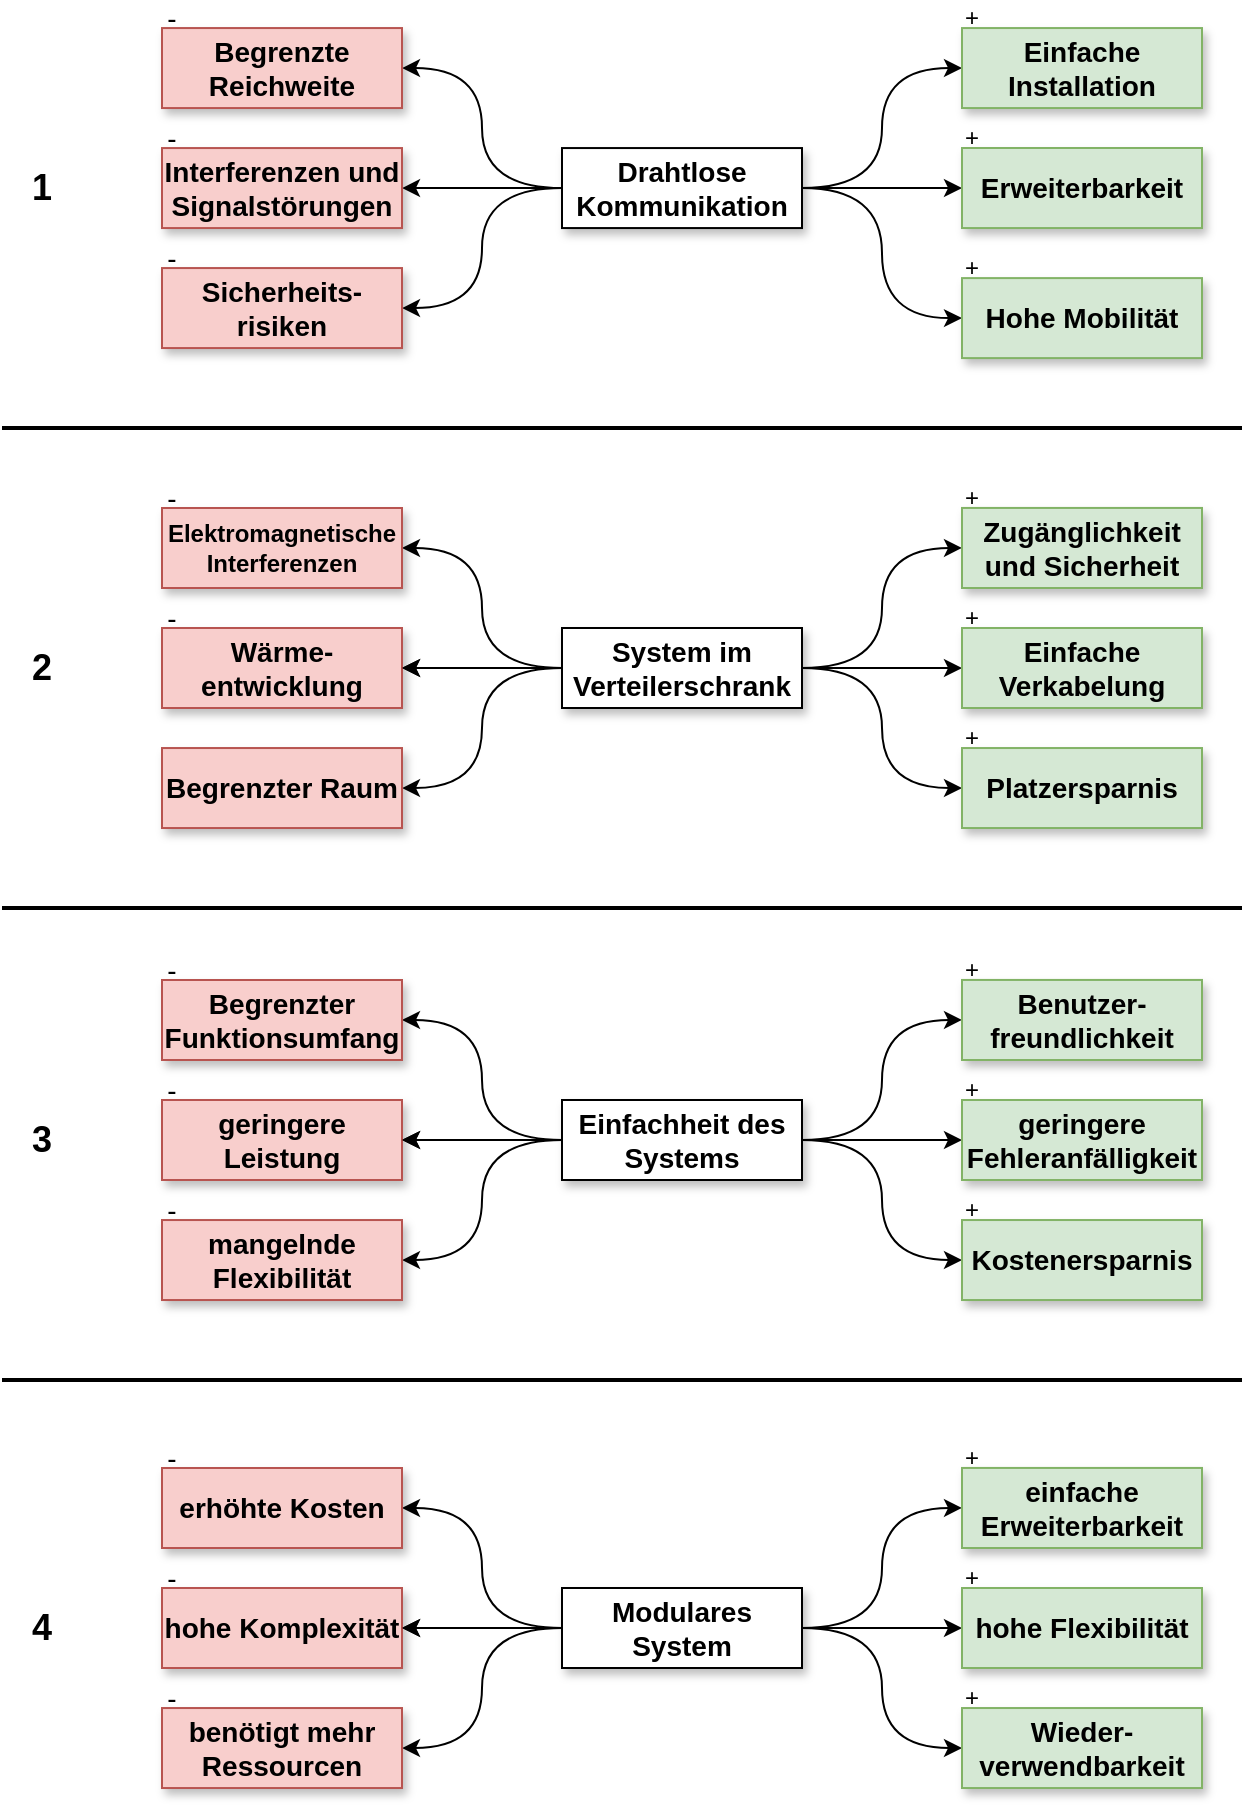 <mxfile version="21.5.0" type="github">
  <diagram name="Page-1" id="929967ad-93f9-6ef4-fab6-5d389245f69c">
    <mxGraphModel dx="1803" dy="921" grid="1" gridSize="10" guides="1" tooltips="1" connect="1" arrows="1" fold="1" page="1" pageScale="1.5" pageWidth="827" pageHeight="1169" background="none" math="0" shadow="0">
      <root>
        <mxCell id="0" style=";html=1;" />
        <mxCell id="1" style=";html=1;" parent="0" />
        <mxCell id="RZlHpujkm4N8venH7ORw-78" style="edgeStyle=orthogonalEdgeStyle;rounded=0;orthogonalLoop=1;jettySize=auto;html=1;exitX=1;exitY=0.5;exitDx=0;exitDy=0;entryX=0;entryY=0.5;entryDx=0;entryDy=0;curved=1;" edge="1" parent="1" source="RZlHpujkm4N8venH7ORw-34" target="RZlHpujkm4N8venH7ORw-35">
          <mxGeometry relative="1" as="geometry" />
        </mxCell>
        <mxCell id="RZlHpujkm4N8venH7ORw-79" style="edgeStyle=orthogonalEdgeStyle;rounded=0;orthogonalLoop=1;jettySize=auto;html=1;exitX=0;exitY=0.5;exitDx=0;exitDy=0;entryX=1;entryY=0.5;entryDx=0;entryDy=0;curved=1;" edge="1" parent="1" source="RZlHpujkm4N8venH7ORw-34" target="RZlHpujkm4N8venH7ORw-40">
          <mxGeometry relative="1" as="geometry" />
        </mxCell>
        <mxCell id="RZlHpujkm4N8venH7ORw-80" style="edgeStyle=orthogonalEdgeStyle;rounded=0;orthogonalLoop=1;jettySize=auto;html=1;exitX=1;exitY=0.5;exitDx=0;exitDy=0;entryX=0;entryY=0.5;entryDx=0;entryDy=0;curved=1;" edge="1" parent="1" source="RZlHpujkm4N8venH7ORw-34" target="RZlHpujkm4N8venH7ORw-36">
          <mxGeometry relative="1" as="geometry" />
        </mxCell>
        <mxCell id="RZlHpujkm4N8venH7ORw-81" style="edgeStyle=orthogonalEdgeStyle;rounded=0;orthogonalLoop=1;jettySize=auto;html=1;exitX=0;exitY=0.5;exitDx=0;exitDy=0;entryX=1;entryY=0.5;entryDx=0;entryDy=0;" edge="1" parent="1" source="RZlHpujkm4N8venH7ORw-34" target="RZlHpujkm4N8venH7ORw-39">
          <mxGeometry relative="1" as="geometry" />
        </mxCell>
        <mxCell id="RZlHpujkm4N8venH7ORw-82" style="edgeStyle=orthogonalEdgeStyle;rounded=0;orthogonalLoop=1;jettySize=auto;html=1;exitX=1;exitY=0.5;exitDx=0;exitDy=0;entryX=0;entryY=0.5;entryDx=0;entryDy=0;curved=1;" edge="1" parent="1" source="RZlHpujkm4N8venH7ORw-34" target="RZlHpujkm4N8venH7ORw-37">
          <mxGeometry relative="1" as="geometry" />
        </mxCell>
        <mxCell id="RZlHpujkm4N8venH7ORw-83" style="edgeStyle=orthogonalEdgeStyle;rounded=0;orthogonalLoop=1;jettySize=auto;html=1;exitX=0;exitY=0.5;exitDx=0;exitDy=0;entryX=1;entryY=0.5;entryDx=0;entryDy=0;curved=1;" edge="1" parent="1" source="RZlHpujkm4N8venH7ORw-34" target="RZlHpujkm4N8venH7ORw-38">
          <mxGeometry relative="1" as="geometry" />
        </mxCell>
        <mxCell id="RZlHpujkm4N8venH7ORw-34" value="System im Verteilerschrank" style="rounded=0;whiteSpace=wrap;html=1;fontStyle=1;fontSize=14;shadow=1;" vertex="1" parent="1">
          <mxGeometry x="400" y="500" width="120" height="40" as="geometry" />
        </mxCell>
        <mxCell id="RZlHpujkm4N8venH7ORw-35" value="Platzersparnis" style="whiteSpace=wrap;html=1;fontSize=14;rounded=0;fontStyle=1;fillColor=#d5e8d4;strokeColor=#82b366;shadow=1;" vertex="1" parent="1">
          <mxGeometry x="600" y="560.02" width="120" height="40" as="geometry" />
        </mxCell>
        <mxCell id="RZlHpujkm4N8venH7ORw-36" value="Einfache Verkabelung" style="whiteSpace=wrap;html=1;fontSize=14;rounded=0;fontStyle=1;fillColor=#d5e8d4;strokeColor=#82b366;shadow=1;" vertex="1" parent="1">
          <mxGeometry x="600" y="500" width="120" height="40" as="geometry" />
        </mxCell>
        <mxCell id="RZlHpujkm4N8venH7ORw-37" value="Zugänglichkeit und Sicherheit" style="whiteSpace=wrap;html=1;fontSize=14;rounded=0;fontStyle=1;fillColor=#d5e8d4;strokeColor=#82b366;shadow=1;" vertex="1" parent="1">
          <mxGeometry x="600" y="439.97" width="120" height="40.03" as="geometry" />
        </mxCell>
        <mxCell id="RZlHpujkm4N8venH7ORw-38" value="Elektromagnetische Interferenzen" style="whiteSpace=wrap;html=1;fontSize=12;rounded=0;fontStyle=1;fillColor=#f8cecc;strokeColor=#b85450;shadow=1;" vertex="1" parent="1">
          <mxGeometry x="200" y="440" width="120" height="40" as="geometry" />
        </mxCell>
        <mxCell id="RZlHpujkm4N8venH7ORw-39" value="Wärme-entwicklung" style="whiteSpace=wrap;html=1;fontSize=14;rounded=0;fontStyle=1;fillColor=#f8cecc;strokeColor=#b85450;shadow=1;" vertex="1" parent="1">
          <mxGeometry x="200" y="500" width="120" height="40" as="geometry" />
        </mxCell>
        <mxCell id="RZlHpujkm4N8venH7ORw-40" value="Begrenzter Raum" style="whiteSpace=wrap;html=1;fontSize=14;rounded=0;fontStyle=1;fillColor=#f8cecc;strokeColor=#b85450;shadow=1;" vertex="1" parent="1">
          <mxGeometry x="200" y="560.02" width="120" height="40" as="geometry" />
        </mxCell>
        <mxCell id="RZlHpujkm4N8venH7ORw-43" value="" style="endArrow=none;html=1;rounded=0;strokeWidth=2;" edge="1" parent="1">
          <mxGeometry width="50" height="50" relative="1" as="geometry">
            <mxPoint x="120" y="640" as="sourcePoint" />
            <mxPoint x="740" y="640" as="targetPoint" />
          </mxGeometry>
        </mxCell>
        <mxCell id="RZlHpujkm4N8venH7ORw-44" value="2" style="rounded=0;whiteSpace=wrap;html=1;strokeColor=none;fontSize=18;fontStyle=1;fillColor=none;" vertex="1" parent="1">
          <mxGeometry x="120" y="500" width="40" height="40" as="geometry" />
        </mxCell>
        <mxCell id="RZlHpujkm4N8venH7ORw-45" value="+" style="rounded=0;whiteSpace=wrap;html=1;fillColor=none;strokeColor=none;" vertex="1" parent="1">
          <mxGeometry x="600" y="549.99" width="10" height="10" as="geometry" />
        </mxCell>
        <mxCell id="RZlHpujkm4N8venH7ORw-46" value="+" style="rounded=0;whiteSpace=wrap;html=1;fillColor=none;strokeColor=none;" vertex="1" parent="1">
          <mxGeometry x="600" y="489.97" width="10" height="10" as="geometry" />
        </mxCell>
        <mxCell id="RZlHpujkm4N8venH7ORw-47" value="+" style="rounded=0;whiteSpace=wrap;html=1;fillColor=none;strokeColor=none;" vertex="1" parent="1">
          <mxGeometry x="600" y="430" width="10" height="10" as="geometry" />
        </mxCell>
        <mxCell id="RZlHpujkm4N8venH7ORw-48" value="-" style="rounded=0;whiteSpace=wrap;html=1;fillColor=none;strokeColor=none;fontSize=14;" vertex="1" parent="1">
          <mxGeometry x="200" y="570" width="10" height="10" as="geometry" />
        </mxCell>
        <mxCell id="RZlHpujkm4N8venH7ORw-49" value="-" style="rounded=0;whiteSpace=wrap;html=1;fillColor=none;strokeColor=none;fontSize=14;" vertex="1" parent="1">
          <mxGeometry x="200" y="490" width="10" height="10" as="geometry" />
        </mxCell>
        <mxCell id="RZlHpujkm4N8venH7ORw-50" value="-" style="rounded=0;whiteSpace=wrap;html=1;fillColor=none;strokeColor=none;fontSize=14;" vertex="1" parent="1">
          <mxGeometry x="200" y="430" width="10" height="10" as="geometry" />
        </mxCell>
        <mxCell id="RZlHpujkm4N8venH7ORw-72" style="edgeStyle=orthogonalEdgeStyle;rounded=0;orthogonalLoop=1;jettySize=auto;html=1;exitX=0;exitY=0.5;exitDx=0;exitDy=0;entryX=1;entryY=0.5;entryDx=0;entryDy=0;curved=1;" edge="1" parent="1" source="RZlHpujkm4N8venH7ORw-55" target="RZlHpujkm4N8venH7ORw-60">
          <mxGeometry relative="1" as="geometry" />
        </mxCell>
        <mxCell id="RZlHpujkm4N8venH7ORw-73" style="edgeStyle=orthogonalEdgeStyle;rounded=0;orthogonalLoop=1;jettySize=auto;html=1;exitX=0;exitY=0.5;exitDx=0;exitDy=0;entryX=1;entryY=0.5;entryDx=0;entryDy=0;curved=1;" edge="1" parent="1" source="RZlHpujkm4N8venH7ORw-55" target="RZlHpujkm4N8venH7ORw-59">
          <mxGeometry relative="1" as="geometry" />
        </mxCell>
        <mxCell id="RZlHpujkm4N8venH7ORw-74" style="edgeStyle=orthogonalEdgeStyle;rounded=0;orthogonalLoop=1;jettySize=auto;html=1;exitX=0;exitY=0.5;exitDx=0;exitDy=0;entryX=1;entryY=0.5;entryDx=0;entryDy=0;curved=1;" edge="1" parent="1" source="RZlHpujkm4N8venH7ORw-55" target="RZlHpujkm4N8venH7ORw-61">
          <mxGeometry relative="1" as="geometry" />
        </mxCell>
        <mxCell id="RZlHpujkm4N8venH7ORw-75" style="edgeStyle=orthogonalEdgeStyle;rounded=0;orthogonalLoop=1;jettySize=auto;html=1;exitX=1;exitY=0.5;exitDx=0;exitDy=0;entryX=0;entryY=0.5;entryDx=0;entryDy=0;curved=1;" edge="1" parent="1" source="RZlHpujkm4N8venH7ORw-55" target="RZlHpujkm4N8venH7ORw-57">
          <mxGeometry relative="1" as="geometry" />
        </mxCell>
        <mxCell id="RZlHpujkm4N8venH7ORw-76" style="edgeStyle=orthogonalEdgeStyle;rounded=0;orthogonalLoop=1;jettySize=auto;html=1;exitX=1;exitY=0.5;exitDx=0;exitDy=0;entryX=0;entryY=0.5;entryDx=0;entryDy=0;curved=1;" edge="1" parent="1" source="RZlHpujkm4N8venH7ORw-55" target="RZlHpujkm4N8venH7ORw-58">
          <mxGeometry relative="1" as="geometry" />
        </mxCell>
        <mxCell id="RZlHpujkm4N8venH7ORw-77" style="edgeStyle=orthogonalEdgeStyle;rounded=0;orthogonalLoop=1;jettySize=auto;html=1;exitX=1;exitY=0.5;exitDx=0;exitDy=0;entryX=0;entryY=0.5;entryDx=0;entryDy=0;curved=1;" edge="1" parent="1" source="RZlHpujkm4N8venH7ORw-55" target="RZlHpujkm4N8venH7ORw-56">
          <mxGeometry relative="1" as="geometry" />
        </mxCell>
        <mxCell id="RZlHpujkm4N8venH7ORw-55" value="Drahtlose Kommunikation" style="rounded=0;whiteSpace=wrap;html=1;fontStyle=1;fontSize=14;shadow=1;" vertex="1" parent="1">
          <mxGeometry x="400" y="260.03" width="120" height="40" as="geometry" />
        </mxCell>
        <mxCell id="RZlHpujkm4N8venH7ORw-56" value="Hohe Mobilität" style="whiteSpace=wrap;html=1;fontSize=14;rounded=0;fontStyle=1;fillColor=#d5e8d4;strokeColor=#82b366;shadow=1;" vertex="1" parent="1">
          <mxGeometry x="600" y="325.05" width="120" height="40" as="geometry" />
        </mxCell>
        <mxCell id="RZlHpujkm4N8venH7ORw-57" value="Einfache Installation" style="whiteSpace=wrap;html=1;fontSize=14;rounded=0;fontStyle=1;fillColor=#d5e8d4;strokeColor=#82b366;shadow=1;" vertex="1" parent="1">
          <mxGeometry x="600" y="200.03" width="120" height="40" as="geometry" />
        </mxCell>
        <mxCell id="RZlHpujkm4N8venH7ORw-58" value="Erweiterbarkeit" style="whiteSpace=wrap;html=1;fontSize=14;rounded=0;fontStyle=1;fillColor=#d5e8d4;strokeColor=#82b366;shadow=1;" vertex="1" parent="1">
          <mxGeometry x="600" y="260" width="120" height="40.03" as="geometry" />
        </mxCell>
        <mxCell id="RZlHpujkm4N8venH7ORw-59" value="Interferenzen und Signalstörungen" style="whiteSpace=wrap;html=1;fontSize=14;rounded=0;fontStyle=1;fillColor=#f8cecc;strokeColor=#b85450;shadow=1;" vertex="1" parent="1">
          <mxGeometry x="200" y="260.03" width="120" height="40" as="geometry" />
        </mxCell>
        <mxCell id="RZlHpujkm4N8venH7ORw-60" value="Begrenzte Reichweite" style="whiteSpace=wrap;html=1;fontSize=14;rounded=0;fontStyle=1;fillColor=#f8cecc;strokeColor=#b85450;shadow=1;" vertex="1" parent="1">
          <mxGeometry x="200" y="200.03" width="120" height="40" as="geometry" />
        </mxCell>
        <mxCell id="RZlHpujkm4N8venH7ORw-61" value="Sicherheits-risiken" style="whiteSpace=wrap;html=1;fontSize=14;rounded=0;fontStyle=1;fillColor=#f8cecc;strokeColor=#b85450;shadow=1;" vertex="1" parent="1">
          <mxGeometry x="200" y="320.03" width="120" height="40" as="geometry" />
        </mxCell>
        <mxCell id="RZlHpujkm4N8venH7ORw-64" value="" style="endArrow=none;html=1;rounded=0;strokeWidth=2;" edge="1" parent="1">
          <mxGeometry width="50" height="50" relative="1" as="geometry">
            <mxPoint x="120" y="400.03" as="sourcePoint" />
            <mxPoint x="740" y="400.03" as="targetPoint" />
          </mxGeometry>
        </mxCell>
        <mxCell id="RZlHpujkm4N8venH7ORw-65" value="1" style="rounded=0;whiteSpace=wrap;html=1;strokeColor=none;fontSize=18;fontStyle=1;fillColor=none;" vertex="1" parent="1">
          <mxGeometry x="120" y="260.03" width="40" height="40" as="geometry" />
        </mxCell>
        <mxCell id="RZlHpujkm4N8venH7ORw-66" value="+" style="rounded=0;whiteSpace=wrap;html=1;fillColor=none;strokeColor=none;" vertex="1" parent="1">
          <mxGeometry x="600" y="315.02" width="10" height="10" as="geometry" />
        </mxCell>
        <mxCell id="RZlHpujkm4N8venH7ORw-67" value="+" style="rounded=0;whiteSpace=wrap;html=1;fillColor=none;strokeColor=none;" vertex="1" parent="1">
          <mxGeometry x="600" y="190" width="10" height="10" as="geometry" />
        </mxCell>
        <mxCell id="RZlHpujkm4N8venH7ORw-68" value="+" style="rounded=0;whiteSpace=wrap;html=1;fillColor=none;strokeColor=none;" vertex="1" parent="1">
          <mxGeometry x="600" y="250.03" width="10" height="10" as="geometry" />
        </mxCell>
        <mxCell id="RZlHpujkm4N8venH7ORw-69" value="-" style="rounded=0;whiteSpace=wrap;html=1;fillColor=none;strokeColor=none;fontSize=14;" vertex="1" parent="1">
          <mxGeometry x="200" y="310.03" width="10" height="10" as="geometry" />
        </mxCell>
        <mxCell id="RZlHpujkm4N8venH7ORw-70" value="-" style="rounded=0;whiteSpace=wrap;html=1;fillColor=none;strokeColor=none;fontSize=14;" vertex="1" parent="1">
          <mxGeometry x="200" y="190.03" width="10" height="10" as="geometry" />
        </mxCell>
        <mxCell id="RZlHpujkm4N8venH7ORw-71" value="-" style="rounded=0;whiteSpace=wrap;html=1;fillColor=none;strokeColor=none;fontSize=14;" vertex="1" parent="1">
          <mxGeometry x="200" y="250.03" width="10" height="10" as="geometry" />
        </mxCell>
        <mxCell id="RZlHpujkm4N8venH7ORw-85" style="edgeStyle=orthogonalEdgeStyle;rounded=0;orthogonalLoop=1;jettySize=auto;html=1;exitX=0;exitY=0.5;exitDx=0;exitDy=0;entryX=1;entryY=0.5;entryDx=0;entryDy=0;curved=1;" edge="1" parent="1">
          <mxGeometry relative="1" as="geometry">
            <mxPoint x="400" y="519.99" as="sourcePoint" />
            <mxPoint x="320" y="519.99" as="targetPoint" />
          </mxGeometry>
        </mxCell>
        <mxCell id="RZlHpujkm4N8venH7ORw-87" style="edgeStyle=orthogonalEdgeStyle;rounded=0;orthogonalLoop=1;jettySize=auto;html=1;exitX=1;exitY=0.5;exitDx=0;exitDy=0;entryX=0;entryY=0.5;entryDx=0;entryDy=0;curved=1;" edge="1" source="RZlHpujkm4N8venH7ORw-93" target="RZlHpujkm4N8venH7ORw-94" parent="1">
          <mxGeometry relative="1" as="geometry" />
        </mxCell>
        <mxCell id="RZlHpujkm4N8venH7ORw-88" style="edgeStyle=orthogonalEdgeStyle;rounded=0;orthogonalLoop=1;jettySize=auto;html=1;exitX=0;exitY=0.5;exitDx=0;exitDy=0;entryX=1;entryY=0.5;entryDx=0;entryDy=0;curved=1;" edge="1" source="RZlHpujkm4N8venH7ORw-93" target="RZlHpujkm4N8venH7ORw-99" parent="1">
          <mxGeometry relative="1" as="geometry" />
        </mxCell>
        <mxCell id="RZlHpujkm4N8venH7ORw-89" style="edgeStyle=orthogonalEdgeStyle;rounded=0;orthogonalLoop=1;jettySize=auto;html=1;exitX=1;exitY=0.5;exitDx=0;exitDy=0;entryX=0;entryY=0.5;entryDx=0;entryDy=0;curved=1;" edge="1" source="RZlHpujkm4N8venH7ORw-93" target="RZlHpujkm4N8venH7ORw-95" parent="1">
          <mxGeometry relative="1" as="geometry" />
        </mxCell>
        <mxCell id="RZlHpujkm4N8venH7ORw-90" style="edgeStyle=orthogonalEdgeStyle;rounded=0;orthogonalLoop=1;jettySize=auto;html=1;exitX=0;exitY=0.5;exitDx=0;exitDy=0;entryX=1;entryY=0.5;entryDx=0;entryDy=0;" edge="1" source="RZlHpujkm4N8venH7ORw-93" target="RZlHpujkm4N8venH7ORw-98" parent="1">
          <mxGeometry relative="1" as="geometry" />
        </mxCell>
        <mxCell id="RZlHpujkm4N8venH7ORw-91" style="edgeStyle=orthogonalEdgeStyle;rounded=0;orthogonalLoop=1;jettySize=auto;html=1;exitX=1;exitY=0.5;exitDx=0;exitDy=0;entryX=0;entryY=0.5;entryDx=0;entryDy=0;curved=1;" edge="1" source="RZlHpujkm4N8venH7ORw-93" target="RZlHpujkm4N8venH7ORw-96" parent="1">
          <mxGeometry relative="1" as="geometry" />
        </mxCell>
        <mxCell id="RZlHpujkm4N8venH7ORw-92" style="edgeStyle=orthogonalEdgeStyle;rounded=0;orthogonalLoop=1;jettySize=auto;html=1;exitX=0;exitY=0.5;exitDx=0;exitDy=0;entryX=1;entryY=0.5;entryDx=0;entryDy=0;curved=1;" edge="1" source="RZlHpujkm4N8venH7ORw-93" target="RZlHpujkm4N8venH7ORw-97" parent="1">
          <mxGeometry relative="1" as="geometry" />
        </mxCell>
        <mxCell id="RZlHpujkm4N8venH7ORw-93" value="Einfachheit des Systems" style="rounded=0;whiteSpace=wrap;html=1;fontStyle=1;fontSize=14;shadow=1;" vertex="1" parent="1">
          <mxGeometry x="400" y="736" width="120" height="40" as="geometry" />
        </mxCell>
        <mxCell id="RZlHpujkm4N8venH7ORw-94" value="Kostenersparnis" style="whiteSpace=wrap;html=1;fontSize=14;rounded=0;fontStyle=1;fillColor=#d5e8d4;strokeColor=#82b366;shadow=1;" vertex="1" parent="1">
          <mxGeometry x="600" y="796.02" width="120" height="40" as="geometry" />
        </mxCell>
        <mxCell id="RZlHpujkm4N8venH7ORw-95" value="geringere Fehleranfälligkeit" style="whiteSpace=wrap;html=1;fontSize=14;rounded=0;fontStyle=1;fillColor=#d5e8d4;strokeColor=#82b366;shadow=1;" vertex="1" parent="1">
          <mxGeometry x="600" y="736" width="120" height="40" as="geometry" />
        </mxCell>
        <mxCell id="RZlHpujkm4N8venH7ORw-96" value="Benutzer-freundlichkeit" style="whiteSpace=wrap;html=1;fontSize=14;rounded=0;fontStyle=1;fillColor=#d5e8d4;strokeColor=#82b366;shadow=1;" vertex="1" parent="1">
          <mxGeometry x="600" y="675.97" width="120" height="40.03" as="geometry" />
        </mxCell>
        <mxCell id="RZlHpujkm4N8venH7ORw-97" value="Begrenzter Funktionsumfang" style="whiteSpace=wrap;html=1;fontSize=14;rounded=0;fontStyle=1;fillColor=#f8cecc;strokeColor=#b85450;shadow=1;" vertex="1" parent="1">
          <mxGeometry x="200" y="676" width="120" height="40" as="geometry" />
        </mxCell>
        <mxCell id="RZlHpujkm4N8venH7ORw-98" value="geringere Leistung" style="whiteSpace=wrap;html=1;fontSize=14;rounded=0;fontStyle=1;fillColor=#f8cecc;strokeColor=#b85450;shadow=1;" vertex="1" parent="1">
          <mxGeometry x="200" y="736" width="120" height="40" as="geometry" />
        </mxCell>
        <mxCell id="RZlHpujkm4N8venH7ORw-99" value="mangelnde Flexibilität" style="whiteSpace=wrap;html=1;fontSize=14;rounded=0;fontStyle=1;fillColor=#f8cecc;strokeColor=#b85450;shadow=1;" vertex="1" parent="1">
          <mxGeometry x="200" y="796.02" width="120" height="40" as="geometry" />
        </mxCell>
        <mxCell id="RZlHpujkm4N8venH7ORw-101" value="3" style="rounded=0;whiteSpace=wrap;html=1;strokeColor=none;fontSize=18;fontStyle=1;fillColor=none;" vertex="1" parent="1">
          <mxGeometry x="120" y="736" width="40" height="40" as="geometry" />
        </mxCell>
        <mxCell id="RZlHpujkm4N8venH7ORw-102" value="+" style="rounded=0;whiteSpace=wrap;html=1;fillColor=none;strokeColor=none;" vertex="1" parent="1">
          <mxGeometry x="600" y="785.99" width="10" height="10" as="geometry" />
        </mxCell>
        <mxCell id="RZlHpujkm4N8venH7ORw-103" value="+" style="rounded=0;whiteSpace=wrap;html=1;fillColor=none;strokeColor=none;" vertex="1" parent="1">
          <mxGeometry x="600" y="725.97" width="10" height="10" as="geometry" />
        </mxCell>
        <mxCell id="RZlHpujkm4N8venH7ORw-104" value="+" style="rounded=0;whiteSpace=wrap;html=1;fillColor=none;strokeColor=none;" vertex="1" parent="1">
          <mxGeometry x="600" y="666" width="10" height="10" as="geometry" />
        </mxCell>
        <mxCell id="RZlHpujkm4N8venH7ORw-105" value="-" style="rounded=0;whiteSpace=wrap;html=1;fillColor=none;strokeColor=none;fontSize=14;" vertex="1" parent="1">
          <mxGeometry x="200" y="786.02" width="10" height="10" as="geometry" />
        </mxCell>
        <mxCell id="RZlHpujkm4N8venH7ORw-106" value="-" style="rounded=0;whiteSpace=wrap;html=1;fillColor=none;strokeColor=none;fontSize=14;" vertex="1" parent="1">
          <mxGeometry x="200" y="726" width="10" height="10" as="geometry" />
        </mxCell>
        <mxCell id="RZlHpujkm4N8venH7ORw-107" value="-" style="rounded=0;whiteSpace=wrap;html=1;fillColor=none;strokeColor=none;fontSize=14;" vertex="1" parent="1">
          <mxGeometry x="200" y="666" width="10" height="10" as="geometry" />
        </mxCell>
        <mxCell id="RZlHpujkm4N8venH7ORw-108" style="edgeStyle=orthogonalEdgeStyle;rounded=0;orthogonalLoop=1;jettySize=auto;html=1;exitX=0;exitY=0.5;exitDx=0;exitDy=0;entryX=1;entryY=0.5;entryDx=0;entryDy=0;curved=1;" edge="1" parent="1">
          <mxGeometry relative="1" as="geometry">
            <mxPoint x="400" y="755.99" as="sourcePoint" />
            <mxPoint x="320" y="755.99" as="targetPoint" />
          </mxGeometry>
        </mxCell>
        <mxCell id="RZlHpujkm4N8venH7ORw-131" value="" style="endArrow=none;html=1;rounded=0;strokeWidth=2;" edge="1" parent="1">
          <mxGeometry width="50" height="50" relative="1" as="geometry">
            <mxPoint x="120" y="876" as="sourcePoint" />
            <mxPoint x="740" y="876" as="targetPoint" />
          </mxGeometry>
        </mxCell>
        <mxCell id="RZlHpujkm4N8venH7ORw-132" style="edgeStyle=orthogonalEdgeStyle;rounded=0;orthogonalLoop=1;jettySize=auto;html=1;exitX=1;exitY=0.5;exitDx=0;exitDy=0;entryX=0;entryY=0.5;entryDx=0;entryDy=0;curved=1;" edge="1" parent="1" source="RZlHpujkm4N8venH7ORw-138" target="RZlHpujkm4N8venH7ORw-139">
          <mxGeometry relative="1" as="geometry" />
        </mxCell>
        <mxCell id="RZlHpujkm4N8venH7ORw-133" style="edgeStyle=orthogonalEdgeStyle;rounded=0;orthogonalLoop=1;jettySize=auto;html=1;exitX=0;exitY=0.5;exitDx=0;exitDy=0;entryX=1;entryY=0.5;entryDx=0;entryDy=0;curved=1;" edge="1" parent="1" source="RZlHpujkm4N8venH7ORw-138" target="RZlHpujkm4N8venH7ORw-144">
          <mxGeometry relative="1" as="geometry" />
        </mxCell>
        <mxCell id="RZlHpujkm4N8venH7ORw-134" style="edgeStyle=orthogonalEdgeStyle;rounded=0;orthogonalLoop=1;jettySize=auto;html=1;exitX=1;exitY=0.5;exitDx=0;exitDy=0;entryX=0;entryY=0.5;entryDx=0;entryDy=0;curved=1;" edge="1" parent="1" source="RZlHpujkm4N8venH7ORw-138" target="RZlHpujkm4N8venH7ORw-140">
          <mxGeometry relative="1" as="geometry" />
        </mxCell>
        <mxCell id="RZlHpujkm4N8venH7ORw-135" style="edgeStyle=orthogonalEdgeStyle;rounded=0;orthogonalLoop=1;jettySize=auto;html=1;exitX=0;exitY=0.5;exitDx=0;exitDy=0;entryX=1;entryY=0.5;entryDx=0;entryDy=0;" edge="1" parent="1" source="RZlHpujkm4N8venH7ORw-138" target="RZlHpujkm4N8venH7ORw-143">
          <mxGeometry relative="1" as="geometry" />
        </mxCell>
        <mxCell id="RZlHpujkm4N8venH7ORw-136" style="edgeStyle=orthogonalEdgeStyle;rounded=0;orthogonalLoop=1;jettySize=auto;html=1;exitX=1;exitY=0.5;exitDx=0;exitDy=0;entryX=0;entryY=0.5;entryDx=0;entryDy=0;curved=1;" edge="1" parent="1" source="RZlHpujkm4N8venH7ORw-138" target="RZlHpujkm4N8venH7ORw-141">
          <mxGeometry relative="1" as="geometry" />
        </mxCell>
        <mxCell id="RZlHpujkm4N8venH7ORw-137" style="edgeStyle=orthogonalEdgeStyle;rounded=0;orthogonalLoop=1;jettySize=auto;html=1;exitX=0;exitY=0.5;exitDx=0;exitDy=0;entryX=1;entryY=0.5;entryDx=0;entryDy=0;curved=1;" edge="1" parent="1" source="RZlHpujkm4N8venH7ORw-138" target="RZlHpujkm4N8venH7ORw-142">
          <mxGeometry relative="1" as="geometry" />
        </mxCell>
        <mxCell id="RZlHpujkm4N8venH7ORw-138" value="Modulares System" style="rounded=0;whiteSpace=wrap;html=1;fontStyle=1;fontSize=14;shadow=1;" vertex="1" parent="1">
          <mxGeometry x="400" y="980" width="120" height="40" as="geometry" />
        </mxCell>
        <mxCell id="RZlHpujkm4N8venH7ORw-139" value="Wieder-verwendbarkeit" style="whiteSpace=wrap;html=1;fontSize=14;rounded=0;fontStyle=1;fillColor=#d5e8d4;strokeColor=#82b366;shadow=1;" vertex="1" parent="1">
          <mxGeometry x="600" y="1040.02" width="120" height="40" as="geometry" />
        </mxCell>
        <mxCell id="RZlHpujkm4N8venH7ORw-140" value="hohe Flexibilität" style="whiteSpace=wrap;html=1;fontSize=14;rounded=0;fontStyle=1;fillColor=#d5e8d4;strokeColor=#82b366;shadow=1;" vertex="1" parent="1">
          <mxGeometry x="600" y="980" width="120" height="40" as="geometry" />
        </mxCell>
        <mxCell id="RZlHpujkm4N8venH7ORw-141" value="einfache Erweiterbarkeit" style="whiteSpace=wrap;html=1;fontSize=14;rounded=0;fontStyle=1;fillColor=#d5e8d4;strokeColor=#82b366;shadow=1;" vertex="1" parent="1">
          <mxGeometry x="600" y="919.97" width="120" height="40.03" as="geometry" />
        </mxCell>
        <mxCell id="RZlHpujkm4N8venH7ORw-142" value="erhöhte Kosten" style="whiteSpace=wrap;html=1;fontSize=14;rounded=0;fontStyle=1;fillColor=#f8cecc;strokeColor=#b85450;shadow=1;" vertex="1" parent="1">
          <mxGeometry x="200" y="920" width="120" height="40" as="geometry" />
        </mxCell>
        <mxCell id="RZlHpujkm4N8venH7ORw-143" value="hohe Komplexität" style="whiteSpace=wrap;html=1;fontSize=14;rounded=0;fontStyle=1;fillColor=#f8cecc;strokeColor=#b85450;shadow=1;" vertex="1" parent="1">
          <mxGeometry x="200" y="980" width="120" height="40" as="geometry" />
        </mxCell>
        <mxCell id="RZlHpujkm4N8venH7ORw-144" value="benötigt mehr Ressourcen" style="whiteSpace=wrap;html=1;fontSize=14;rounded=0;fontStyle=1;fillColor=#f8cecc;strokeColor=#b85450;shadow=1;" vertex="1" parent="1">
          <mxGeometry x="200" y="1040.02" width="120" height="40" as="geometry" />
        </mxCell>
        <mxCell id="RZlHpujkm4N8venH7ORw-146" value="4" style="rounded=0;whiteSpace=wrap;html=1;strokeColor=none;fontSize=18;fontStyle=1;fillColor=none;" vertex="1" parent="1">
          <mxGeometry x="120" y="980" width="40" height="40" as="geometry" />
        </mxCell>
        <mxCell id="RZlHpujkm4N8venH7ORw-147" value="+" style="rounded=0;whiteSpace=wrap;html=1;fillColor=none;strokeColor=none;" vertex="1" parent="1">
          <mxGeometry x="600" y="1029.99" width="10" height="10" as="geometry" />
        </mxCell>
        <mxCell id="RZlHpujkm4N8venH7ORw-148" value="+" style="rounded=0;whiteSpace=wrap;html=1;fillColor=none;strokeColor=none;" vertex="1" parent="1">
          <mxGeometry x="600" y="969.97" width="10" height="10" as="geometry" />
        </mxCell>
        <mxCell id="RZlHpujkm4N8venH7ORw-149" value="+" style="rounded=0;whiteSpace=wrap;html=1;fillColor=none;strokeColor=none;" vertex="1" parent="1">
          <mxGeometry x="600" y="910" width="10" height="10" as="geometry" />
        </mxCell>
        <mxCell id="RZlHpujkm4N8venH7ORw-150" value="-" style="rounded=0;whiteSpace=wrap;html=1;fillColor=none;strokeColor=none;fontSize=14;" vertex="1" parent="1">
          <mxGeometry x="200" y="1030.02" width="10" height="10" as="geometry" />
        </mxCell>
        <mxCell id="RZlHpujkm4N8venH7ORw-151" value="-" style="rounded=0;whiteSpace=wrap;html=1;fillColor=none;strokeColor=none;fontSize=14;" vertex="1" parent="1">
          <mxGeometry x="200" y="970" width="10" height="10" as="geometry" />
        </mxCell>
        <mxCell id="RZlHpujkm4N8venH7ORw-152" value="-" style="rounded=0;whiteSpace=wrap;html=1;fillColor=none;strokeColor=none;fontSize=14;" vertex="1" parent="1">
          <mxGeometry x="200" y="910" width="10" height="10" as="geometry" />
        </mxCell>
        <mxCell id="RZlHpujkm4N8venH7ORw-153" style="edgeStyle=orthogonalEdgeStyle;rounded=0;orthogonalLoop=1;jettySize=auto;html=1;exitX=0;exitY=0.5;exitDx=0;exitDy=0;entryX=1;entryY=0.5;entryDx=0;entryDy=0;curved=1;" edge="1" parent="1">
          <mxGeometry relative="1" as="geometry">
            <mxPoint x="400" y="999.99" as="sourcePoint" />
            <mxPoint x="320" y="999.99" as="targetPoint" />
          </mxGeometry>
        </mxCell>
      </root>
    </mxGraphModel>
  </diagram>
</mxfile>
